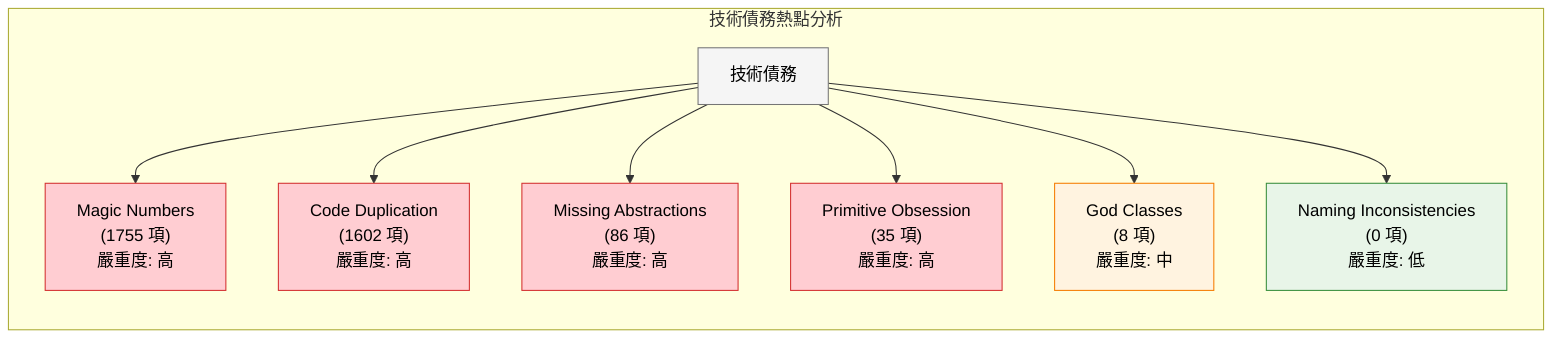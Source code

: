 graph TD
    subgraph "技術債務熱點分析"
        direction TD
        
        TechDebt["技術債務"]
        Debt0["Magic Numbers<br/>(1755 項)<br/>嚴重度: 高"]
        TechDebt --> Debt0
        class Debt0 high
        Debt1["Code Duplication<br/>(1602 項)<br/>嚴重度: 高"]
        TechDebt --> Debt1
        class Debt1 high
        Debt2["Missing Abstractions<br/>(86 項)<br/>嚴重度: 高"]
        TechDebt --> Debt2
        class Debt2 high
        Debt3["Primitive Obsession<br/>(35 項)<br/>嚴重度: 高"]
        TechDebt --> Debt3
        class Debt3 high
        Debt4["God Classes<br/>(8 項)<br/>嚴重度: 中"]
        TechDebt --> Debt4
        class Debt4 medium
        Debt5["Naming Inconsistencies<br/>(0 項)<br/>嚴重度: 低"]
        TechDebt --> Debt5
        class Debt5 low
    end
    
    classDef high fill:#ffcdd2,stroke:#d32f2f,color:#000
    classDef medium fill:#fff3e0,stroke:#f57c00,color:#000
    classDef low fill:#e8f5e8,stroke:#388e3c,color:#000
    classDef center fill:#f5f5f5,stroke:#757575,color:#000
    
    class TechDebt center